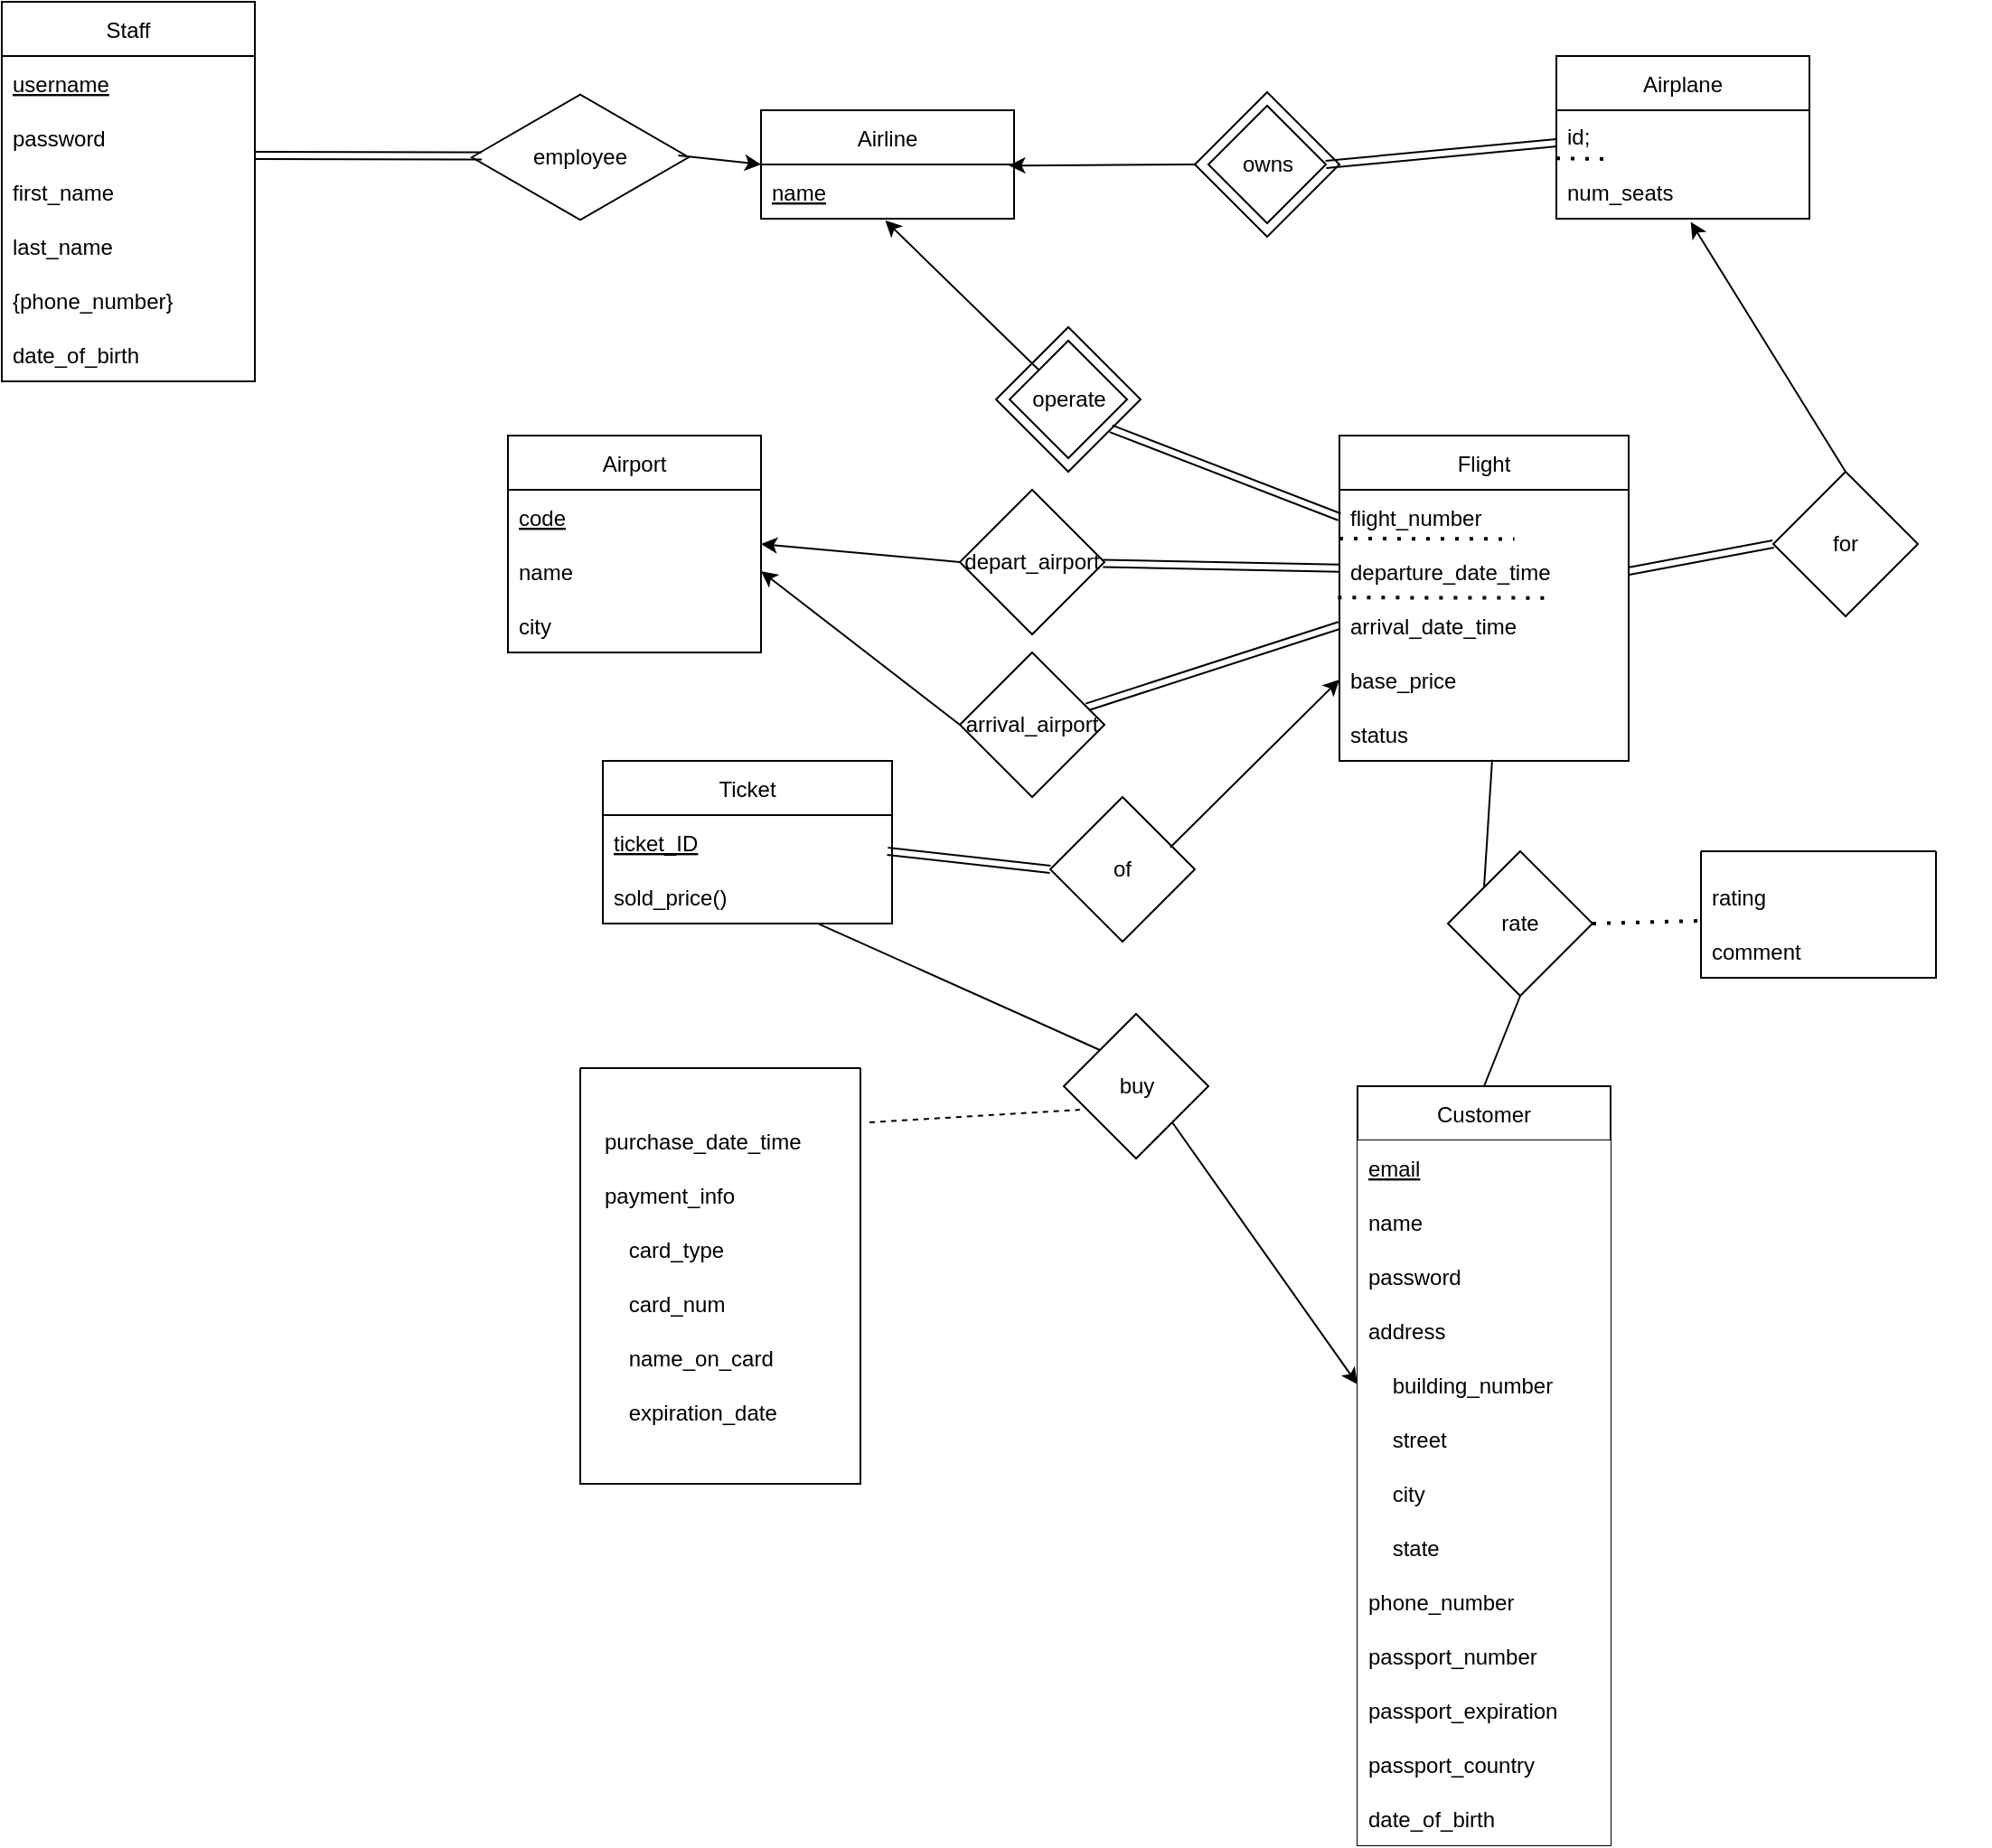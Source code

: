 <mxfile version="15.6.8" type="device"><diagram id="R2lEEEUBdFMjLlhIrx00" name="Page-1"><mxGraphModel dx="1888" dy="491" grid="1" gridSize="10" guides="1" tooltips="1" connect="1" arrows="1" fold="1" page="1" pageScale="1" pageWidth="850" pageHeight="1100" math="0" shadow="0" extFonts="Permanent Marker^https://fonts.googleapis.com/css?family=Permanent+Marker"><root><mxCell id="0"/><mxCell id="1" parent="0"/><mxCell id="VeWlpJs_ITGmlw2mBV_c-12" value="" style="rhombus;whiteSpace=wrap;html=1;rounded=0;sketch=0;" parent="1" vertex="1"><mxGeometry x="410" y="80" width="80" height="80" as="geometry"/></mxCell><mxCell id="VeWlpJs_ITGmlw2mBV_c-13" value="Airport" style="swimlane;fontStyle=0;childLayout=stackLayout;horizontal=1;startSize=30;horizontalStack=0;resizeParent=1;resizeParentMax=0;resizeLast=0;collapsible=1;marginBottom=0;rounded=0;sketch=0;fillColor=default;strokeColor=default;fontColor=default;" parent="1" vertex="1"><mxGeometry x="30" y="270" width="140" height="120" as="geometry"/></mxCell><mxCell id="VeWlpJs_ITGmlw2mBV_c-14" value="code" style="text;strokeColor=none;fillColor=none;align=left;verticalAlign=middle;spacingLeft=4;spacingRight=4;overflow=hidden;points=[[0,0.5],[1,0.5]];portConstraint=eastwest;rotatable=0;rounded=0;sketch=0;fontStyle=4" parent="VeWlpJs_ITGmlw2mBV_c-13" vertex="1"><mxGeometry y="30" width="140" height="30" as="geometry"/></mxCell><mxCell id="VeWlpJs_ITGmlw2mBV_c-15" value="name " style="text;strokeColor=none;fillColor=none;align=left;verticalAlign=middle;spacingLeft=4;spacingRight=4;overflow=hidden;points=[[0,0.5],[1,0.5]];portConstraint=eastwest;rotatable=0;rounded=0;sketch=0;fontColor=default;" parent="VeWlpJs_ITGmlw2mBV_c-13" vertex="1"><mxGeometry y="60" width="140" height="30" as="geometry"/></mxCell><mxCell id="VeWlpJs_ITGmlw2mBV_c-16" value="city" style="text;strokeColor=none;fillColor=none;align=left;verticalAlign=middle;spacingLeft=4;spacingRight=4;overflow=hidden;points=[[0,0.5],[1,0.5]];portConstraint=eastwest;rotatable=0;rounded=0;sketch=0;" parent="VeWlpJs_ITGmlw2mBV_c-13" vertex="1"><mxGeometry y="90" width="140" height="30" as="geometry"/></mxCell><mxCell id="VeWlpJs_ITGmlw2mBV_c-17" value="Airline" style="swimlane;fontStyle=0;childLayout=stackLayout;horizontal=1;startSize=30;horizontalStack=0;resizeParent=1;resizeParentMax=0;resizeLast=0;collapsible=1;marginBottom=0;rounded=0;sketch=0;" parent="1" vertex="1"><mxGeometry x="170" y="90" width="140" height="60" as="geometry"/></mxCell><mxCell id="VeWlpJs_ITGmlw2mBV_c-18" value="name" style="text;strokeColor=none;fillColor=none;align=left;verticalAlign=middle;spacingLeft=4;spacingRight=4;overflow=hidden;points=[[0,0.5],[1,0.5]];portConstraint=eastwest;rotatable=0;rounded=0;sketch=0;fontStyle=4" parent="VeWlpJs_ITGmlw2mBV_c-17" vertex="1"><mxGeometry y="30" width="140" height="30" as="geometry"/></mxCell><mxCell id="VeWlpJs_ITGmlw2mBV_c-21" value="owns" style="rhombus;whiteSpace=wrap;html=1;rounded=0;sketch=0;" parent="1" vertex="1"><mxGeometry x="417.5" y="87.5" width="65" height="65" as="geometry"/></mxCell><mxCell id="VeWlpJs_ITGmlw2mBV_c-24" value="" style="endArrow=classic;html=1;rounded=1;sketch=0;curved=0;entryX=0.98;entryY=0.02;entryDx=0;entryDy=0;entryPerimeter=0;exitX=0;exitY=0.5;exitDx=0;exitDy=0;strokeColor=default;labelBackgroundColor=default;fontColor=default;" parent="1" source="VeWlpJs_ITGmlw2mBV_c-12" target="VeWlpJs_ITGmlw2mBV_c-18" edge="1"><mxGeometry width="50" height="50" relative="1" as="geometry"><mxPoint x="430" y="290" as="sourcePoint"/><mxPoint x="480" y="240" as="targetPoint"/></mxGeometry></mxCell><mxCell id="VeWlpJs_ITGmlw2mBV_c-25" value="" style="endArrow=none;html=1;rounded=1;sketch=0;curved=0;exitX=1;exitY=0.5;exitDx=0;exitDy=0;strokeColor=default;labelBackgroundColor=default;fontColor=default;shape=link;" parent="1" source="VeWlpJs_ITGmlw2mBV_c-21" edge="1"><mxGeometry width="50" height="50" relative="1" as="geometry"><mxPoint x="430" y="290" as="sourcePoint"/><mxPoint x="610" y="108" as="targetPoint"/></mxGeometry></mxCell><mxCell id="VeWlpJs_ITGmlw2mBV_c-34" value="Flight" style="swimlane;fontStyle=0;childLayout=stackLayout;horizontal=1;startSize=30;horizontalStack=0;resizeParent=1;resizeParentMax=0;resizeLast=0;collapsible=1;marginBottom=0;rounded=0;sketch=0;strokeColor=default;" parent="1" vertex="1"><mxGeometry x="490" y="270" width="160" height="180" as="geometry"/></mxCell><mxCell id="VeWlpJs_ITGmlw2mBV_c-35" value="flight_number" style="text;strokeColor=none;fillColor=none;align=left;verticalAlign=middle;spacingLeft=4;spacingRight=4;overflow=hidden;points=[[0,0.5],[1,0.5]];portConstraint=eastwest;rotatable=0;rounded=0;dashed=1;sketch=0;" parent="VeWlpJs_ITGmlw2mBV_c-34" vertex="1"><mxGeometry y="30" width="160" height="30" as="geometry"/></mxCell><mxCell id="VeWlpJs_ITGmlw2mBV_c-37" value="departure_date_time" style="text;strokeColor=none;fillColor=none;align=left;verticalAlign=middle;spacingLeft=4;spacingRight=4;overflow=hidden;points=[[0,0.5],[1,0.5]];portConstraint=eastwest;rotatable=0;rounded=0;dashed=1;sketch=0;" parent="VeWlpJs_ITGmlw2mBV_c-34" vertex="1"><mxGeometry y="60" width="160" height="30" as="geometry"/></mxCell><mxCell id="VeWlpJs_ITGmlw2mBV_c-53" value="arrival_date_time" style="text;strokeColor=none;fillColor=none;align=left;verticalAlign=middle;spacingLeft=4;spacingRight=4;overflow=hidden;points=[[0,0.5],[1,0.5]];portConstraint=eastwest;rotatable=0;rounded=0;dashed=1;sketch=0;" parent="VeWlpJs_ITGmlw2mBV_c-34" vertex="1"><mxGeometry y="90" width="160" height="30" as="geometry"/></mxCell><mxCell id="VeWlpJs_ITGmlw2mBV_c-54" value="base_price" style="text;strokeColor=none;fillColor=none;align=left;verticalAlign=middle;spacingLeft=4;spacingRight=4;overflow=hidden;points=[[0,0.5],[1,0.5]];portConstraint=eastwest;rotatable=0;rounded=0;dashed=1;sketch=0;fontColor=default;" parent="VeWlpJs_ITGmlw2mBV_c-34" vertex="1"><mxGeometry y="120" width="160" height="30" as="geometry"/></mxCell><mxCell id="VeWlpJs_ITGmlw2mBV_c-60" value="" style="endArrow=none;dashed=1;html=1;dashPattern=1 3;strokeWidth=2;rounded=1;sketch=0;curved=0;entryX=0.605;entryY=-0.093;entryDx=0;entryDy=0;entryPerimeter=0;" parent="VeWlpJs_ITGmlw2mBV_c-34" edge="1"><mxGeometry width="50" height="50" relative="1" as="geometry"><mxPoint y="57" as="sourcePoint"/><mxPoint x="96.8" y="57.21" as="targetPoint"/></mxGeometry></mxCell><mxCell id="VeWlpJs_ITGmlw2mBV_c-61" value="" style="endArrow=none;dashed=1;html=1;dashPattern=1 3;strokeWidth=2;rounded=1;sketch=0;curved=0;exitX=-0.005;exitY=0.987;exitDx=0;exitDy=0;exitPerimeter=0;entryX=0.728;entryY=0.995;entryDx=0;entryDy=0;entryPerimeter=0;strokeColor=default;labelBackgroundColor=default;fontColor=default;" parent="VeWlpJs_ITGmlw2mBV_c-34" source="VeWlpJs_ITGmlw2mBV_c-37" target="VeWlpJs_ITGmlw2mBV_c-37" edge="1"><mxGeometry width="50" height="50" relative="1" as="geometry"><mxPoint x="140" y="-133.39" as="sourcePoint"/><mxPoint x="130" y="120" as="targetPoint"/></mxGeometry></mxCell><mxCell id="hdru26VA3CrU7Df5_uV--2" value="status" style="text;strokeColor=none;fillColor=none;align=left;verticalAlign=middle;spacingLeft=4;spacingRight=4;overflow=hidden;points=[[0,0.5],[1,0.5]];portConstraint=eastwest;rotatable=0;rounded=0;dashed=1;sketch=0;fontColor=default;" parent="VeWlpJs_ITGmlw2mBV_c-34" vertex="1"><mxGeometry y="150" width="160" height="30" as="geometry"/></mxCell><mxCell id="VeWlpJs_ITGmlw2mBV_c-28" value="Airplane" style="swimlane;fontStyle=0;childLayout=stackLayout;horizontal=1;startSize=30;horizontalStack=0;resizeParent=1;resizeParentMax=0;resizeLast=0;collapsible=1;marginBottom=0;rounded=0;sketch=0;fillColor=default;strokeColor=default;fontColor=default;" parent="1" vertex="1"><mxGeometry x="610" y="60" width="140" height="90" as="geometry"/></mxCell><mxCell id="VeWlpJs_ITGmlw2mBV_c-29" value="id;" style="text;align=left;verticalAlign=middle;spacingLeft=4;spacingRight=4;overflow=hidden;points=[[0,0.5],[1,0.5]];portConstraint=eastwest;rotatable=0;rounded=0;sketch=0;whiteSpace=wrap;dashed=1;fontColor=default;" parent="VeWlpJs_ITGmlw2mBV_c-28" vertex="1"><mxGeometry y="30" width="140" height="30" as="geometry"/></mxCell><mxCell id="VeWlpJs_ITGmlw2mBV_c-30" value="num_seats" style="text;strokeColor=none;fillColor=none;align=left;verticalAlign=middle;spacingLeft=4;spacingRight=4;overflow=hidden;points=[[0,0.5],[1,0.5]];portConstraint=eastwest;rotatable=0;rounded=0;sketch=0;" parent="VeWlpJs_ITGmlw2mBV_c-28" vertex="1"><mxGeometry y="60" width="140" height="30" as="geometry"/></mxCell><mxCell id="VeWlpJs_ITGmlw2mBV_c-33" value="" style="endArrow=none;dashed=1;html=1;dashPattern=1 3;strokeWidth=2;rounded=1;sketch=0;curved=0;exitX=0;exitY=0.887;exitDx=0;exitDy=0;exitPerimeter=0;" parent="VeWlpJs_ITGmlw2mBV_c-28" source="VeWlpJs_ITGmlw2mBV_c-29" edge="1"><mxGeometry width="50" height="50" relative="1" as="geometry"><mxPoint x="10" y="57" as="sourcePoint"/><mxPoint x="30" y="57" as="targetPoint"/></mxGeometry></mxCell><mxCell id="VeWlpJs_ITGmlw2mBV_c-55" value="for" style="rhombus;whiteSpace=wrap;html=1;rounded=0;sketch=0;strokeColor=default;" parent="1" vertex="1"><mxGeometry x="730" y="290" width="80" height="80" as="geometry"/></mxCell><mxCell id="VeWlpJs_ITGmlw2mBV_c-57" value="" style="endArrow=classic;html=1;rounded=1;sketch=0;curved=0;entryX=0.531;entryY=1.06;entryDx=0;entryDy=0;entryPerimeter=0;exitX=0.5;exitY=0;exitDx=0;exitDy=0;" parent="1" source="VeWlpJs_ITGmlw2mBV_c-55" target="VeWlpJs_ITGmlw2mBV_c-30" edge="1"><mxGeometry width="50" height="50" relative="1" as="geometry"><mxPoint x="560" y="310" as="sourcePoint"/><mxPoint x="610" y="260" as="targetPoint"/></mxGeometry></mxCell><mxCell id="VeWlpJs_ITGmlw2mBV_c-58" value="" style="endArrow=none;html=1;rounded=1;sketch=0;curved=0;exitX=1;exitY=0.5;exitDx=0;exitDy=0;shape=link;strokeColor=default;labelBackgroundColor=default;fontColor=default;entryX=0;entryY=0.5;entryDx=0;entryDy=0;" parent="1" source="VeWlpJs_ITGmlw2mBV_c-37" target="VeWlpJs_ITGmlw2mBV_c-55" edge="1"><mxGeometry width="50" height="50" relative="1" as="geometry"><mxPoint x="560" y="310" as="sourcePoint"/><mxPoint x="740" y="340" as="targetPoint"/></mxGeometry></mxCell><mxCell id="VeWlpJs_ITGmlw2mBV_c-62" value="" style="rhombus;whiteSpace=wrap;html=1;rounded=0;sketch=0;" parent="1" vertex="1"><mxGeometry x="300" y="210" width="80" height="80" as="geometry"/></mxCell><mxCell id="VeWlpJs_ITGmlw2mBV_c-63" value="operate" style="rhombus;whiteSpace=wrap;html=1;rounded=0;sketch=0;" parent="1" vertex="1"><mxGeometry x="307.5" y="217.5" width="65" height="65" as="geometry"/></mxCell><mxCell id="VeWlpJs_ITGmlw2mBV_c-64" value="" style="endArrow=classic;html=1;rounded=1;sketch=0;curved=0;exitX=0;exitY=0;exitDx=0;exitDy=0;entryX=0.491;entryY=1.033;entryDx=0;entryDy=0;entryPerimeter=0;" parent="1" source="VeWlpJs_ITGmlw2mBV_c-63" target="VeWlpJs_ITGmlw2mBV_c-18" edge="1"><mxGeometry width="50" height="50" relative="1" as="geometry"><mxPoint x="290" y="240" as="sourcePoint"/><mxPoint x="340" y="190" as="targetPoint"/></mxGeometry></mxCell><mxCell id="VeWlpJs_ITGmlw2mBV_c-65" value="" style="endArrow=none;html=1;rounded=1;sketch=0;curved=0;entryX=0.863;entryY=0.749;entryDx=0;entryDy=0;entryPerimeter=0;exitX=0;exitY=0.5;exitDx=0;exitDy=0;strokeColor=default;labelBackgroundColor=default;fontColor=default;shape=link;" parent="1" source="VeWlpJs_ITGmlw2mBV_c-35" target="VeWlpJs_ITGmlw2mBV_c-63" edge="1"><mxGeometry width="50" height="50" relative="1" as="geometry"><mxPoint x="420" y="330" as="sourcePoint"/><mxPoint x="470" y="280" as="targetPoint"/></mxGeometry></mxCell><mxCell id="VeWlpJs_ITGmlw2mBV_c-67" value="Ticket" style="swimlane;fontStyle=0;childLayout=stackLayout;horizontal=1;startSize=30;horizontalStack=0;resizeParent=1;resizeParentMax=0;resizeLast=0;collapsible=1;marginBottom=0;rounded=0;sketch=0;strokeColor=default;" parent="1" vertex="1"><mxGeometry x="82.5" y="450" width="160" height="90" as="geometry"/></mxCell><mxCell id="VeWlpJs_ITGmlw2mBV_c-73" value="ticket_ID" style="text;strokeColor=none;fillColor=none;align=left;verticalAlign=middle;spacingLeft=4;spacingRight=4;overflow=hidden;points=[[0,0.5],[1,0.5]];portConstraint=eastwest;rotatable=0;rounded=0;dashed=1;sketch=0;fontStyle=4" parent="VeWlpJs_ITGmlw2mBV_c-67" vertex="1"><mxGeometry y="30" width="160" height="30" as="geometry"/></mxCell><mxCell id="VeWlpJs_ITGmlw2mBV_c-71" value="sold_price()" style="text;strokeColor=none;fillColor=none;align=left;verticalAlign=middle;spacingLeft=4;spacingRight=4;overflow=hidden;points=[[0,0.5],[1,0.5]];portConstraint=eastwest;rotatable=0;rounded=0;dashed=1;sketch=0;" parent="VeWlpJs_ITGmlw2mBV_c-67" vertex="1"><mxGeometry y="60" width="160" height="30" as="geometry"/></mxCell><mxCell id="VeWlpJs_ITGmlw2mBV_c-81" value="of" style="rhombus;whiteSpace=wrap;html=1;rounded=0;sketch=0;strokeColor=default;" parent="1" vertex="1"><mxGeometry x="330" y="470" width="80" height="80" as="geometry"/></mxCell><mxCell id="VeWlpJs_ITGmlw2mBV_c-82" value="" style="endArrow=classic;html=1;rounded=1;sketch=0;curved=0;exitX=0.83;exitY=0.348;exitDx=0;exitDy=0;exitPerimeter=0;entryX=0;entryY=0.5;entryDx=0;entryDy=0;strokeColor=default;labelBackgroundColor=default;fontColor=default;" parent="1" source="VeWlpJs_ITGmlw2mBV_c-81" target="VeWlpJs_ITGmlw2mBV_c-54" edge="1"><mxGeometry width="50" height="50" relative="1" as="geometry"><mxPoint x="560" y="510" as="sourcePoint"/><mxPoint x="610" y="460" as="targetPoint"/></mxGeometry></mxCell><mxCell id="VeWlpJs_ITGmlw2mBV_c-84" value="" style="endArrow=none;html=1;rounded=1;sketch=0;curved=0;entryX=0;entryY=0.5;entryDx=0;entryDy=0;shape=link;strokeColor=default;labelBackgroundColor=default;fontColor=default;" parent="1" target="VeWlpJs_ITGmlw2mBV_c-81" edge="1"><mxGeometry width="50" height="50" relative="1" as="geometry"><mxPoint x="240" y="500" as="sourcePoint"/><mxPoint x="416" y="580" as="targetPoint"/></mxGeometry></mxCell><mxCell id="VeWlpJs_ITGmlw2mBV_c-86" value="Customer" style="swimlane;fontStyle=0;childLayout=stackLayout;horizontal=1;startSize=30;horizontalStack=0;resizeParent=1;resizeParentMax=0;resizeLast=0;collapsible=1;marginBottom=0;rounded=0;sketch=0;strokeColor=default;fillColor=default;fontColor=default;" parent="1" vertex="1"><mxGeometry x="500" y="630" width="140" height="420" as="geometry"/></mxCell><mxCell id="VeWlpJs_ITGmlw2mBV_c-87" value="email" style="text;strokeColor=none;fillColor=default;align=left;verticalAlign=middle;spacingLeft=4;spacingRight=4;overflow=hidden;points=[[0,0.5],[1,0.5]];portConstraint=eastwest;rotatable=0;rounded=0;sketch=0;fontStyle=4;fontColor=default;" parent="VeWlpJs_ITGmlw2mBV_c-86" vertex="1"><mxGeometry y="30" width="140" height="30" as="geometry"/></mxCell><mxCell id="VeWlpJs_ITGmlw2mBV_c-88" value="name" style="text;strokeColor=none;fillColor=default;align=left;verticalAlign=middle;spacingLeft=4;spacingRight=4;overflow=hidden;points=[[0,0.5],[1,0.5]];portConstraint=eastwest;rotatable=0;rounded=0;sketch=0;fontColor=default;" parent="VeWlpJs_ITGmlw2mBV_c-86" vertex="1"><mxGeometry y="60" width="140" height="30" as="geometry"/></mxCell><mxCell id="VeWlpJs_ITGmlw2mBV_c-89" value="password" style="text;strokeColor=none;fillColor=default;align=left;verticalAlign=middle;spacingLeft=4;spacingRight=4;overflow=hidden;points=[[0,0.5],[1,0.5]];portConstraint=eastwest;rotatable=0;rounded=0;sketch=0;fontColor=default;" parent="VeWlpJs_ITGmlw2mBV_c-86" vertex="1"><mxGeometry y="90" width="140" height="30" as="geometry"/></mxCell><mxCell id="VeWlpJs_ITGmlw2mBV_c-94" value="address" style="text;strokeColor=none;fillColor=default;align=left;verticalAlign=middle;spacingLeft=4;spacingRight=4;overflow=hidden;points=[[0,0.5],[1,0.5]];portConstraint=eastwest;rotatable=0;rounded=0;sketch=0;fontColor=default;" parent="VeWlpJs_ITGmlw2mBV_c-86" vertex="1"><mxGeometry y="120" width="140" height="30" as="geometry"/></mxCell><mxCell id="VeWlpJs_ITGmlw2mBV_c-93" value="    building_number" style="text;strokeColor=none;fillColor=default;align=left;verticalAlign=middle;spacingLeft=4;spacingRight=4;overflow=hidden;points=[[0,0.5],[1,0.5]];portConstraint=eastwest;rotatable=0;rounded=0;sketch=0;fontColor=default;" parent="VeWlpJs_ITGmlw2mBV_c-86" vertex="1"><mxGeometry y="150" width="140" height="30" as="geometry"/></mxCell><mxCell id="VeWlpJs_ITGmlw2mBV_c-92" value="    street" style="text;strokeColor=none;fillColor=default;align=left;verticalAlign=middle;spacingLeft=4;spacingRight=4;overflow=hidden;points=[[0,0.5],[1,0.5]];portConstraint=eastwest;rotatable=0;rounded=0;sketch=0;fontColor=default;" parent="VeWlpJs_ITGmlw2mBV_c-86" vertex="1"><mxGeometry y="180" width="140" height="30" as="geometry"/></mxCell><mxCell id="VeWlpJs_ITGmlw2mBV_c-91" value="    city" style="text;strokeColor=none;fillColor=default;align=left;verticalAlign=middle;spacingLeft=4;spacingRight=4;overflow=hidden;points=[[0,0.5],[1,0.5]];portConstraint=eastwest;rotatable=0;rounded=0;sketch=0;fontColor=default;" parent="VeWlpJs_ITGmlw2mBV_c-86" vertex="1"><mxGeometry y="210" width="140" height="30" as="geometry"/></mxCell><mxCell id="VeWlpJs_ITGmlw2mBV_c-90" value="    state" style="text;strokeColor=none;fillColor=default;align=left;verticalAlign=middle;spacingLeft=4;spacingRight=4;overflow=hidden;points=[[0,0.5],[1,0.5]];portConstraint=eastwest;rotatable=0;rounded=0;sketch=0;fontColor=default;" parent="VeWlpJs_ITGmlw2mBV_c-86" vertex="1"><mxGeometry y="240" width="140" height="30" as="geometry"/></mxCell><mxCell id="VeWlpJs_ITGmlw2mBV_c-100" value="phone_number" style="text;strokeColor=none;fillColor=default;align=left;verticalAlign=middle;spacingLeft=4;spacingRight=4;overflow=hidden;points=[[0,0.5],[1,0.5]];portConstraint=eastwest;rotatable=0;rounded=0;sketch=0;fontColor=default;" parent="VeWlpJs_ITGmlw2mBV_c-86" vertex="1"><mxGeometry y="270" width="140" height="30" as="geometry"/></mxCell><mxCell id="VeWlpJs_ITGmlw2mBV_c-99" value="passport_number" style="text;strokeColor=none;fillColor=default;align=left;verticalAlign=middle;spacingLeft=4;spacingRight=4;overflow=hidden;points=[[0,0.5],[1,0.5]];portConstraint=eastwest;rotatable=0;rounded=0;sketch=0;fontColor=default;" parent="VeWlpJs_ITGmlw2mBV_c-86" vertex="1"><mxGeometry y="300" width="140" height="30" as="geometry"/></mxCell><mxCell id="VeWlpJs_ITGmlw2mBV_c-98" value="passport_expiration" style="text;strokeColor=none;fillColor=default;align=left;verticalAlign=middle;spacingLeft=4;spacingRight=4;overflow=hidden;points=[[0,0.5],[1,0.5]];portConstraint=eastwest;rotatable=0;rounded=0;sketch=0;fontColor=default;" parent="VeWlpJs_ITGmlw2mBV_c-86" vertex="1"><mxGeometry y="330" width="140" height="30" as="geometry"/></mxCell><mxCell id="VeWlpJs_ITGmlw2mBV_c-97" value="passport_country" style="text;strokeColor=none;fillColor=default;align=left;verticalAlign=middle;spacingLeft=4;spacingRight=4;overflow=hidden;points=[[0,0.5],[1,0.5]];portConstraint=eastwest;rotatable=0;rounded=0;sketch=0;fontColor=default;" parent="VeWlpJs_ITGmlw2mBV_c-86" vertex="1"><mxGeometry y="360" width="140" height="30" as="geometry"/></mxCell><mxCell id="VeWlpJs_ITGmlw2mBV_c-96" value="date_of_birth" style="text;strokeColor=none;fillColor=default;align=left;verticalAlign=middle;spacingLeft=4;spacingRight=4;overflow=hidden;points=[[0,0.5],[1,0.5]];portConstraint=eastwest;rotatable=0;rounded=0;sketch=0;fontColor=default;" parent="VeWlpJs_ITGmlw2mBV_c-86" vertex="1"><mxGeometry y="390" width="140" height="30" as="geometry"/></mxCell><mxCell id="VeWlpJs_ITGmlw2mBV_c-102" value="buy" style="rhombus;whiteSpace=wrap;html=1;rounded=0;sketch=0;strokeColor=default;" parent="1" vertex="1"><mxGeometry x="337.5" y="590" width="80" height="80" as="geometry"/></mxCell><mxCell id="VeWlpJs_ITGmlw2mBV_c-103" value="" style="endArrow=classic;html=1;rounded=1;sketch=0;curved=0;exitX=1;exitY=1;exitDx=0;exitDy=0;entryX=0;entryY=0.5;entryDx=0;entryDy=0;" parent="1" source="VeWlpJs_ITGmlw2mBV_c-102" target="VeWlpJs_ITGmlw2mBV_c-93" edge="1"><mxGeometry width="50" height="50" relative="1" as="geometry"><mxPoint x="600" y="640" as="sourcePoint"/><mxPoint x="650" y="590" as="targetPoint"/></mxGeometry></mxCell><mxCell id="VeWlpJs_ITGmlw2mBV_c-104" value="" style="endArrow=none;html=1;rounded=1;sketch=0;curved=0;entryX=0;entryY=0;entryDx=0;entryDy=0;exitX=0.746;exitY=1.007;exitDx=0;exitDy=0;exitPerimeter=0;" parent="1" source="VeWlpJs_ITGmlw2mBV_c-71" target="VeWlpJs_ITGmlw2mBV_c-102" edge="1"><mxGeometry width="50" height="50" relative="1" as="geometry"><mxPoint x="340" y="800" as="sourcePoint"/><mxPoint x="390" y="750" as="targetPoint"/></mxGeometry></mxCell><mxCell id="VeWlpJs_ITGmlw2mBV_c-105" value="" style="endArrow=none;dashed=1;html=1;rounded=1;sketch=0;curved=0;entryX=0.111;entryY=0.663;entryDx=0;entryDy=0;exitX=1;exitY=0;exitDx=0;exitDy=0;entryPerimeter=0;strokeColor=default;labelBackgroundColor=default;fontColor=default;" parent="1" target="VeWlpJs_ITGmlw2mBV_c-102" edge="1"><mxGeometry width="50" height="50" relative="1" as="geometry"><mxPoint x="230" y="650" as="sourcePoint"/><mxPoint x="215" y="580" as="targetPoint"/></mxGeometry></mxCell><mxCell id="VeWlpJs_ITGmlw2mBV_c-110" value="" style="swimlane;startSize=0;rounded=0;sketch=0;strokeColor=default;fillColor=default;fontColor=default;" parent="1" vertex="1"><mxGeometry x="70" y="620" width="155" height="230" as="geometry"/></mxCell><mxCell id="VeWlpJs_ITGmlw2mBV_c-72" value="purchase_date_time" style="text;strokeColor=none;fillColor=default;align=left;verticalAlign=middle;spacingLeft=4;spacingRight=4;overflow=hidden;points=[[0,0.5],[1,0.5]];portConstraint=eastwest;rotatable=0;rounded=0;dashed=1;sketch=0;fontColor=default;" parent="VeWlpJs_ITGmlw2mBV_c-110" vertex="1"><mxGeometry x="7.5" y="25" width="140" height="30" as="geometry"/></mxCell><mxCell id="VeWlpJs_ITGmlw2mBV_c-76" value="payment_info" style="text;strokeColor=none;fillColor=default;align=left;verticalAlign=middle;spacingLeft=4;spacingRight=4;overflow=hidden;points=[[0,0.5],[1,0.5]];portConstraint=eastwest;rotatable=0;rounded=0;dashed=1;sketch=0;fontColor=default;" parent="VeWlpJs_ITGmlw2mBV_c-110" vertex="1"><mxGeometry x="7.5" y="55" width="140" height="30" as="geometry"/></mxCell><mxCell id="VeWlpJs_ITGmlw2mBV_c-77" value="    card_type" style="text;strokeColor=none;fillColor=default;align=left;verticalAlign=middle;spacingLeft=4;spacingRight=4;overflow=hidden;points=[[0,0.5],[1,0.5]];portConstraint=eastwest;rotatable=0;rounded=0;dashed=1;sketch=0;fontColor=default;" parent="VeWlpJs_ITGmlw2mBV_c-110" vertex="1"><mxGeometry x="7.5" y="85" width="140" height="30" as="geometry"/></mxCell><mxCell id="VeWlpJs_ITGmlw2mBV_c-78" value="    card_num" style="text;strokeColor=none;fillColor=default;align=left;verticalAlign=middle;spacingLeft=4;spacingRight=4;overflow=hidden;points=[[0,0.5],[1,0.5]];portConstraint=eastwest;rotatable=0;rounded=0;dashed=1;sketch=0;fontColor=default;" parent="VeWlpJs_ITGmlw2mBV_c-110" vertex="1"><mxGeometry x="7.5" y="115" width="140" height="30" as="geometry"/></mxCell><mxCell id="VeWlpJs_ITGmlw2mBV_c-79" value="    name_on_card" style="text;strokeColor=none;fillColor=default;align=left;verticalAlign=middle;spacingLeft=4;spacingRight=4;overflow=hidden;points=[[0,0.5],[1,0.5]];portConstraint=eastwest;rotatable=0;rounded=0;dashed=1;sketch=0;fontColor=default;" parent="VeWlpJs_ITGmlw2mBV_c-110" vertex="1"><mxGeometry x="7.5" y="145" width="140" height="30" as="geometry"/></mxCell><mxCell id="VeWlpJs_ITGmlw2mBV_c-80" value="    expiration_date" style="text;strokeColor=none;fillColor=default;align=left;verticalAlign=middle;spacingLeft=4;spacingRight=4;overflow=hidden;points=[[0,0.5],[1,0.5]];portConstraint=eastwest;rotatable=0;rounded=0;dashed=1;sketch=0;fontColor=default;" parent="VeWlpJs_ITGmlw2mBV_c-110" vertex="1"><mxGeometry x="7.5" y="175" width="140" height="30" as="geometry"/></mxCell><mxCell id="VeWlpJs_ITGmlw2mBV_c-137" value="Staff" style="swimlane;fontStyle=0;childLayout=stackLayout;horizontal=1;startSize=30;horizontalStack=0;resizeParent=1;resizeParentMax=0;resizeLast=0;collapsible=1;marginBottom=0;rounded=0;sketch=0;strokeColor=default;fillColor=default;fontColor=default;" parent="1" vertex="1"><mxGeometry x="-250" y="30" width="140" height="210" as="geometry"/></mxCell><mxCell id="VeWlpJs_ITGmlw2mBV_c-138" value="username" style="text;strokeColor=none;fillColor=none;align=left;verticalAlign=middle;spacingLeft=4;spacingRight=4;overflow=hidden;points=[[0,0.5],[1,0.5]];portConstraint=eastwest;rotatable=0;rounded=0;sketch=0;fontStyle=4" parent="VeWlpJs_ITGmlw2mBV_c-137" vertex="1"><mxGeometry y="30" width="140" height="30" as="geometry"/></mxCell><mxCell id="VeWlpJs_ITGmlw2mBV_c-140" value="password" style="text;strokeColor=none;fillColor=none;align=left;verticalAlign=middle;spacingLeft=4;spacingRight=4;overflow=hidden;points=[[0,0.5],[1,0.5]];portConstraint=eastwest;rotatable=0;rounded=0;sketch=0;" parent="VeWlpJs_ITGmlw2mBV_c-137" vertex="1"><mxGeometry y="60" width="140" height="30" as="geometry"/></mxCell><mxCell id="VeWlpJs_ITGmlw2mBV_c-139" value="first_name" style="text;strokeColor=none;fillColor=none;align=left;verticalAlign=middle;spacingLeft=4;spacingRight=4;overflow=hidden;points=[[0,0.5],[1,0.5]];portConstraint=eastwest;rotatable=0;rounded=0;sketch=0;" parent="VeWlpJs_ITGmlw2mBV_c-137" vertex="1"><mxGeometry y="90" width="140" height="30" as="geometry"/></mxCell><mxCell id="VeWlpJs_ITGmlw2mBV_c-141" value="last_name" style="text;strokeColor=none;fillColor=none;align=left;verticalAlign=middle;spacingLeft=4;spacingRight=4;overflow=hidden;points=[[0,0.5],[1,0.5]];portConstraint=eastwest;rotatable=0;rounded=0;dashed=1;sketch=0;" parent="VeWlpJs_ITGmlw2mBV_c-137" vertex="1"><mxGeometry y="120" width="140" height="30" as="geometry"/></mxCell><mxCell id="VeWlpJs_ITGmlw2mBV_c-143" value="{phone_number}" style="text;strokeColor=none;fillColor=none;align=left;verticalAlign=middle;spacingLeft=4;spacingRight=4;overflow=hidden;points=[[0,0.5],[1,0.5]];portConstraint=eastwest;rotatable=0;rounded=0;dashed=1;sketch=0;" parent="VeWlpJs_ITGmlw2mBV_c-137" vertex="1"><mxGeometry y="150" width="140" height="30" as="geometry"/></mxCell><mxCell id="VeWlpJs_ITGmlw2mBV_c-150" value="date_of_birth" style="text;strokeColor=none;fillColor=none;align=left;verticalAlign=middle;spacingLeft=4;spacingRight=4;overflow=hidden;points=[[0,0.5],[1,0.5]];portConstraint=eastwest;rotatable=0;rounded=0;dashed=1;sketch=0;" parent="VeWlpJs_ITGmlw2mBV_c-137" vertex="1"><mxGeometry y="180" width="140" height="30" as="geometry"/></mxCell><mxCell id="VeWlpJs_ITGmlw2mBV_c-151" value="employee" style="html=1;whiteSpace=wrap;aspect=fixed;shape=isoRectangle;rounded=0;sketch=0;strokeColor=default;" parent="1" vertex="1"><mxGeometry x="10" y="80" width="120" height="72" as="geometry"/></mxCell><mxCell id="VeWlpJs_ITGmlw2mBV_c-152" value="" style="endArrow=none;html=1;rounded=1;sketch=0;curved=0;shape=link;strokeColor=default;labelBackgroundColor=default;fontColor=default;entryX=0.046;entryY=0.49;entryDx=0;entryDy=0;entryPerimeter=0;" parent="1" target="VeWlpJs_ITGmlw2mBV_c-151" edge="1"><mxGeometry width="50" height="50" relative="1" as="geometry"><mxPoint x="-110" y="115" as="sourcePoint"/><mxPoint x="40" y="100" as="targetPoint"/></mxGeometry></mxCell><mxCell id="VeWlpJs_ITGmlw2mBV_c-154" value="" style="endArrow=classic;html=1;rounded=1;sketch=0;curved=0;exitX=0.952;exitY=0.486;exitDx=0;exitDy=0;exitPerimeter=0;entryX=0;entryY=0.5;entryDx=0;entryDy=0;" parent="1" source="VeWlpJs_ITGmlw2mBV_c-151" target="VeWlpJs_ITGmlw2mBV_c-17" edge="1"><mxGeometry width="50" height="50" relative="1" as="geometry"><mxPoint x="60" y="190" as="sourcePoint"/><mxPoint x="110" y="140" as="targetPoint"/></mxGeometry></mxCell><mxCell id="p08ZmlTGQwzPt20m5Wli-5" style="edgeStyle=none;rounded=0;orthogonalLoop=1;jettySize=auto;html=1;labelBackgroundColor=default;fontColor=default;strokeColor=default;shape=link;" parent="1" source="p08ZmlTGQwzPt20m5Wli-2" target="VeWlpJs_ITGmlw2mBV_c-37" edge="1"><mxGeometry relative="1" as="geometry"/></mxCell><mxCell id="p08ZmlTGQwzPt20m5Wli-2" value="depart_airport" style="rhombus;whiteSpace=wrap;html=1;rounded=0;fontStyle=0;startSize=30;sketch=0;fillColor=default;strokeColor=default;fontColor=default;" parent="1" vertex="1"><mxGeometry x="280" y="300" width="80" height="80" as="geometry"/></mxCell><mxCell id="p08ZmlTGQwzPt20m5Wli-11" style="edgeStyle=none;shape=link;rounded=0;orthogonalLoop=1;jettySize=auto;html=1;entryX=0;entryY=0.5;entryDx=0;entryDy=0;labelBackgroundColor=default;fontColor=default;endArrow=none;endFill=0;strokeColor=default;" parent="1" source="p08ZmlTGQwzPt20m5Wli-10" target="VeWlpJs_ITGmlw2mBV_c-53" edge="1"><mxGeometry relative="1" as="geometry"/></mxCell><mxCell id="p08ZmlTGQwzPt20m5Wli-10" value="arrival_airport" style="rhombus;whiteSpace=wrap;html=1;rounded=0;fontStyle=0;startSize=30;sketch=0;fillColor=default;strokeColor=default;fontColor=default;" parent="1" vertex="1"><mxGeometry x="280" y="390" width="80" height="80" as="geometry"/></mxCell><mxCell id="k0MtqB5rekeGCWBBE0ml-1" value="" style="endArrow=classic;html=1;rounded=0;exitX=0;exitY=0.5;exitDx=0;exitDy=0;strokeColor=default;labelBackgroundColor=default;fontColor=default;" parent="1" source="p08ZmlTGQwzPt20m5Wli-2" edge="1"><mxGeometry width="50" height="50" relative="1" as="geometry"><mxPoint x="210" y="330" as="sourcePoint"/><mxPoint x="170" y="330" as="targetPoint"/></mxGeometry></mxCell><mxCell id="k0MtqB5rekeGCWBBE0ml-2" value="" style="endArrow=classic;html=1;rounded=0;labelBackgroundColor=default;fontColor=default;strokeColor=default;exitX=0;exitY=0.5;exitDx=0;exitDy=0;entryX=1;entryY=0.5;entryDx=0;entryDy=0;" parent="1" source="p08ZmlTGQwzPt20m5Wli-10" target="VeWlpJs_ITGmlw2mBV_c-15" edge="1"><mxGeometry width="50" height="50" relative="1" as="geometry"><mxPoint x="230" y="430" as="sourcePoint"/><mxPoint x="280" y="380" as="targetPoint"/></mxGeometry></mxCell><mxCell id="hdru26VA3CrU7Df5_uV--3" value="rate" style="rhombus;whiteSpace=wrap;html=1;fontColor=default;fillColor=default;strokeColor=default;" parent="1" vertex="1"><mxGeometry x="550" y="500" width="80" height="80" as="geometry"/></mxCell><mxCell id="hdru26VA3CrU7Df5_uV--5" value="" style="swimlane;startSize=0;rounded=0;sketch=0;strokeColor=default;fillColor=default;fontColor=default;" parent="1" vertex="1"><mxGeometry x="690" y="500" width="130" height="70" as="geometry"/></mxCell><mxCell id="hdru26VA3CrU7Df5_uV--6" value="rating" style="text;strokeColor=none;fillColor=none;align=left;verticalAlign=middle;spacingLeft=4;spacingRight=4;overflow=hidden;points=[[0,0.5],[1,0.5]];portConstraint=eastwest;rotatable=0;rounded=0;dashed=1;sketch=0;fontColor=default;" parent="hdru26VA3CrU7Df5_uV--5" vertex="1"><mxGeometry y="10" width="160" height="30" as="geometry"/></mxCell><mxCell id="hdru26VA3CrU7Df5_uV--7" value="comment" style="text;strokeColor=none;fillColor=none;align=left;verticalAlign=middle;spacingLeft=4;spacingRight=4;overflow=hidden;points=[[0,0.5],[1,0.5]];portConstraint=eastwest;rotatable=0;rounded=0;dashed=1;sketch=0;fontColor=default;" parent="hdru26VA3CrU7Df5_uV--5" vertex="1"><mxGeometry y="40" width="160" height="30" as="geometry"/></mxCell><mxCell id="hdru26VA3CrU7Df5_uV--12" value="" style="endArrow=none;dashed=1;html=1;dashPattern=1 3;strokeWidth=2;rounded=0;labelBackgroundColor=default;fontColor=default;exitX=1;exitY=0.5;exitDx=0;exitDy=0;strokeColor=default;entryX=0.014;entryY=-0.053;entryDx=0;entryDy=0;entryPerimeter=0;" parent="1" source="hdru26VA3CrU7Df5_uV--3" target="hdru26VA3CrU7Df5_uV--7" edge="1"><mxGeometry width="50" height="50" relative="1" as="geometry"><mxPoint x="660" y="620" as="sourcePoint"/><mxPoint x="710" y="570" as="targetPoint"/></mxGeometry></mxCell><mxCell id="hdru26VA3CrU7Df5_uV--13" value="" style="endArrow=none;html=1;rounded=0;labelBackgroundColor=default;fontColor=default;strokeColor=default;exitX=0.5;exitY=0;exitDx=0;exitDy=0;entryX=0.5;entryY=1;entryDx=0;entryDy=0;" parent="1" source="VeWlpJs_ITGmlw2mBV_c-86" target="hdru26VA3CrU7Df5_uV--3" edge="1"><mxGeometry width="50" height="50" relative="1" as="geometry"><mxPoint x="580" y="630" as="sourcePoint"/><mxPoint x="630" y="580" as="targetPoint"/></mxGeometry></mxCell><mxCell id="hdru26VA3CrU7Df5_uV--14" value="" style="endArrow=none;html=1;rounded=0;labelBackgroundColor=default;fontColor=default;strokeColor=default;entryX=0.528;entryY=0.98;entryDx=0;entryDy=0;entryPerimeter=0;" parent="1" target="hdru26VA3CrU7Df5_uV--2" edge="1"><mxGeometry width="50" height="50" relative="1" as="geometry"><mxPoint x="570" y="520" as="sourcePoint"/><mxPoint x="620" y="470" as="targetPoint"/></mxGeometry></mxCell></root></mxGraphModel></diagram></mxfile>